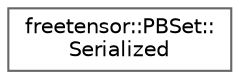 digraph "Graphical Class Hierarchy"
{
 // LATEX_PDF_SIZE
  bgcolor="transparent";
  edge [fontname=Helvetica,fontsize=10,labelfontname=Helvetica,labelfontsize=10];
  node [fontname=Helvetica,fontsize=10,shape=box,height=0.2,width=0.4];
  rankdir="LR";
  Node0 [label="freetensor::PBSet::\lSerialized",height=0.2,width=0.4,color="grey40", fillcolor="white", style="filled",URL="$classfreetensor_1_1PBSet_1_1Serialized.html",tooltip=" "];
}
